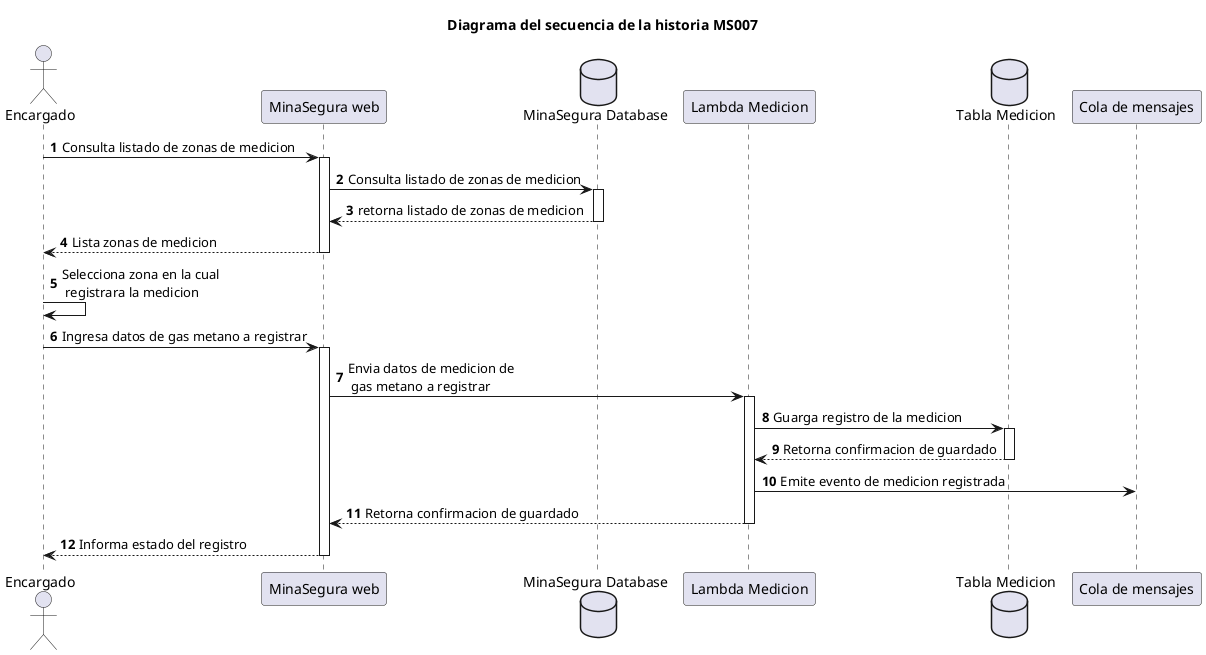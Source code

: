 @startuml hu1_sequence
autonumber

title Diagrama del secuencia de la historia MS007

actor Encargado
participant "MinaSegura web"
database "MinaSegura Database"
participant "Lambda Medicion"
database "Tabla Medicion"
participant "Cola de mensajes"

Encargado->"MinaSegura web": Consulta listado de zonas de medicion
activate "MinaSegura web"
"MinaSegura web"->"MinaSegura Database":Consulta listado de zonas de medicion
activate "MinaSegura Database"
"MinaSegura Database"-->"MinaSegura web":retorna listado de zonas de medicion
deactivate "MinaSegura Database"
"MinaSegura web"-->Encargado: Lista zonas de medicion
deactivate "MinaSegura web"
Encargado->Encargado: Selecciona zona en la cual \n registrara la medicion
Encargado->"MinaSegura web": Ingresa datos de gas metano a registrar
activate "MinaSegura web"
"MinaSegura web"->"Lambda Medicion": Envia datos de medicion de \n gas metano a registrar
activate "Lambda Medicion"
"Lambda Medicion"->"Tabla Medicion": Guarga registro de la medicion
activate "Tabla Medicion"
"Tabla Medicion"-->"Lambda Medicion": Retorna confirmacion de guardado
deactivate "Tabla Medicion"
"Lambda Medicion"->"Cola de mensajes": Emite evento de medicion registrada
"Lambda Medicion"-->"MinaSegura web": Retorna confirmacion de guardado
deactivate "Lambda Medicion"
"MinaSegura web"-->Encargado:Informa estado del registro
deactivate "MinaSegura web"
@enduml
